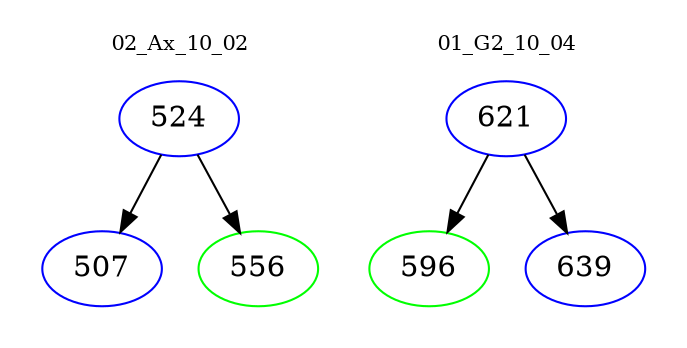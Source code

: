 digraph{
subgraph cluster_0 {
color = white
label = "02_Ax_10_02";
fontsize=10;
T0_524 [label="524", color="blue"]
T0_524 -> T0_507 [color="black"]
T0_507 [label="507", color="blue"]
T0_524 -> T0_556 [color="black"]
T0_556 [label="556", color="green"]
}
subgraph cluster_1 {
color = white
label = "01_G2_10_04";
fontsize=10;
T1_621 [label="621", color="blue"]
T1_621 -> T1_596 [color="black"]
T1_596 [label="596", color="green"]
T1_621 -> T1_639 [color="black"]
T1_639 [label="639", color="blue"]
}
}
